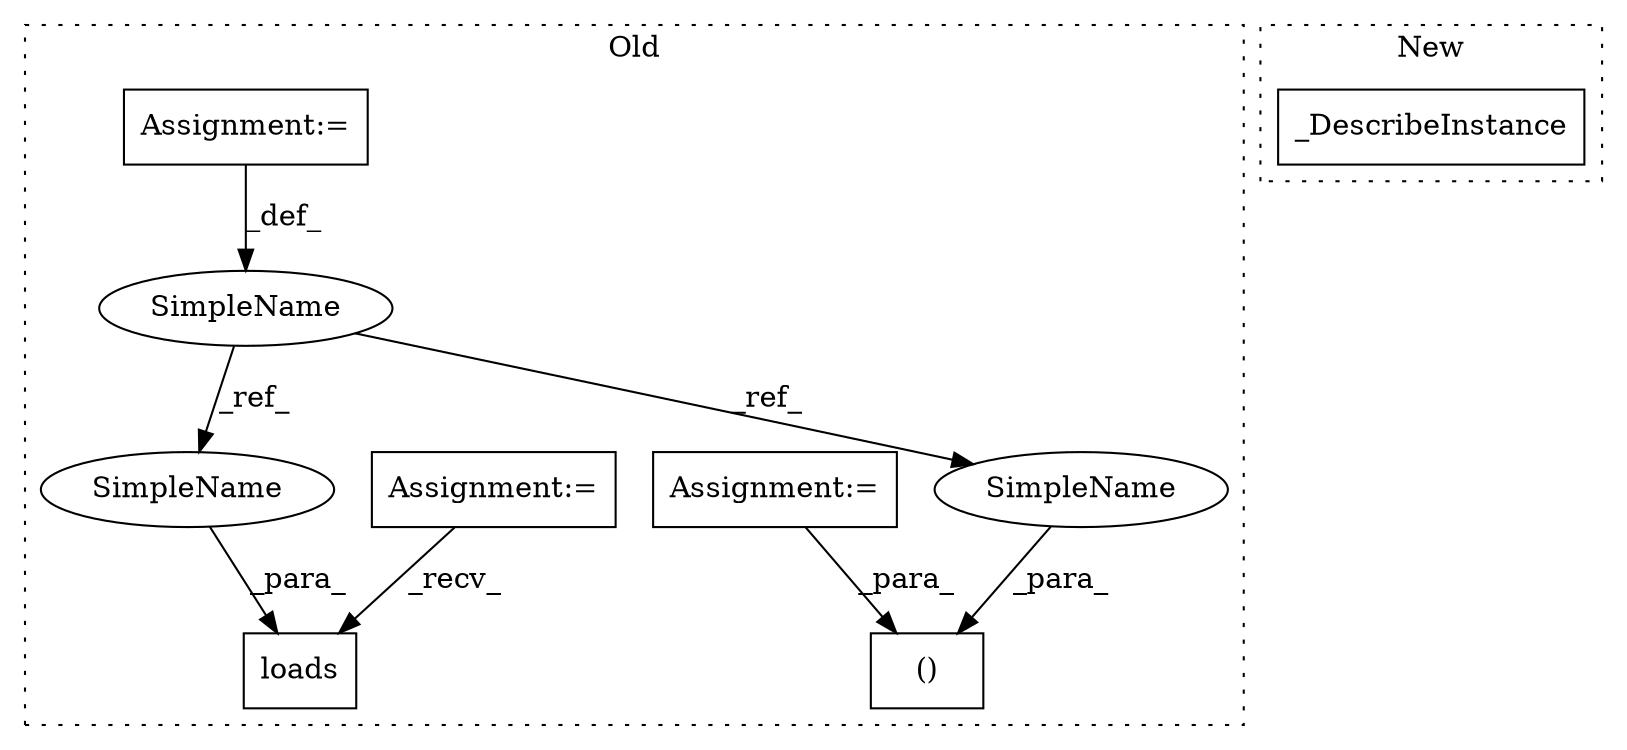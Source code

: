 digraph G {
subgraph cluster0 {
1 [label="loads" a="32" s="14093,14105" l="6,1" shape="box"];
3 [label="SimpleName" a="42" s="13423" l="6" shape="ellipse"];
4 [label="()" a="106" s="13988" l="34" shape="box"];
5 [label="Assignment:=" a="7" s="13423" l="6" shape="box"];
6 [label="Assignment:=" a="7" s="13588" l="1" shape="box"];
7 [label="Assignment:=" a="7" s="13483" l="4" shape="box"];
8 [label="SimpleName" a="42" s="14099" l="6" shape="ellipse"];
9 [label="SimpleName" a="42" s="13988" l="6" shape="ellipse"];
label = "Old";
style="dotted";
}
subgraph cluster1 {
2 [label="_DescribeInstance" a="32" s="14990,15019" l="18,1" shape="box"];
label = "New";
style="dotted";
}
3 -> 9 [label="_ref_"];
3 -> 8 [label="_ref_"];
5 -> 3 [label="_def_"];
6 -> 4 [label="_para_"];
7 -> 1 [label="_recv_"];
8 -> 1 [label="_para_"];
9 -> 4 [label="_para_"];
}